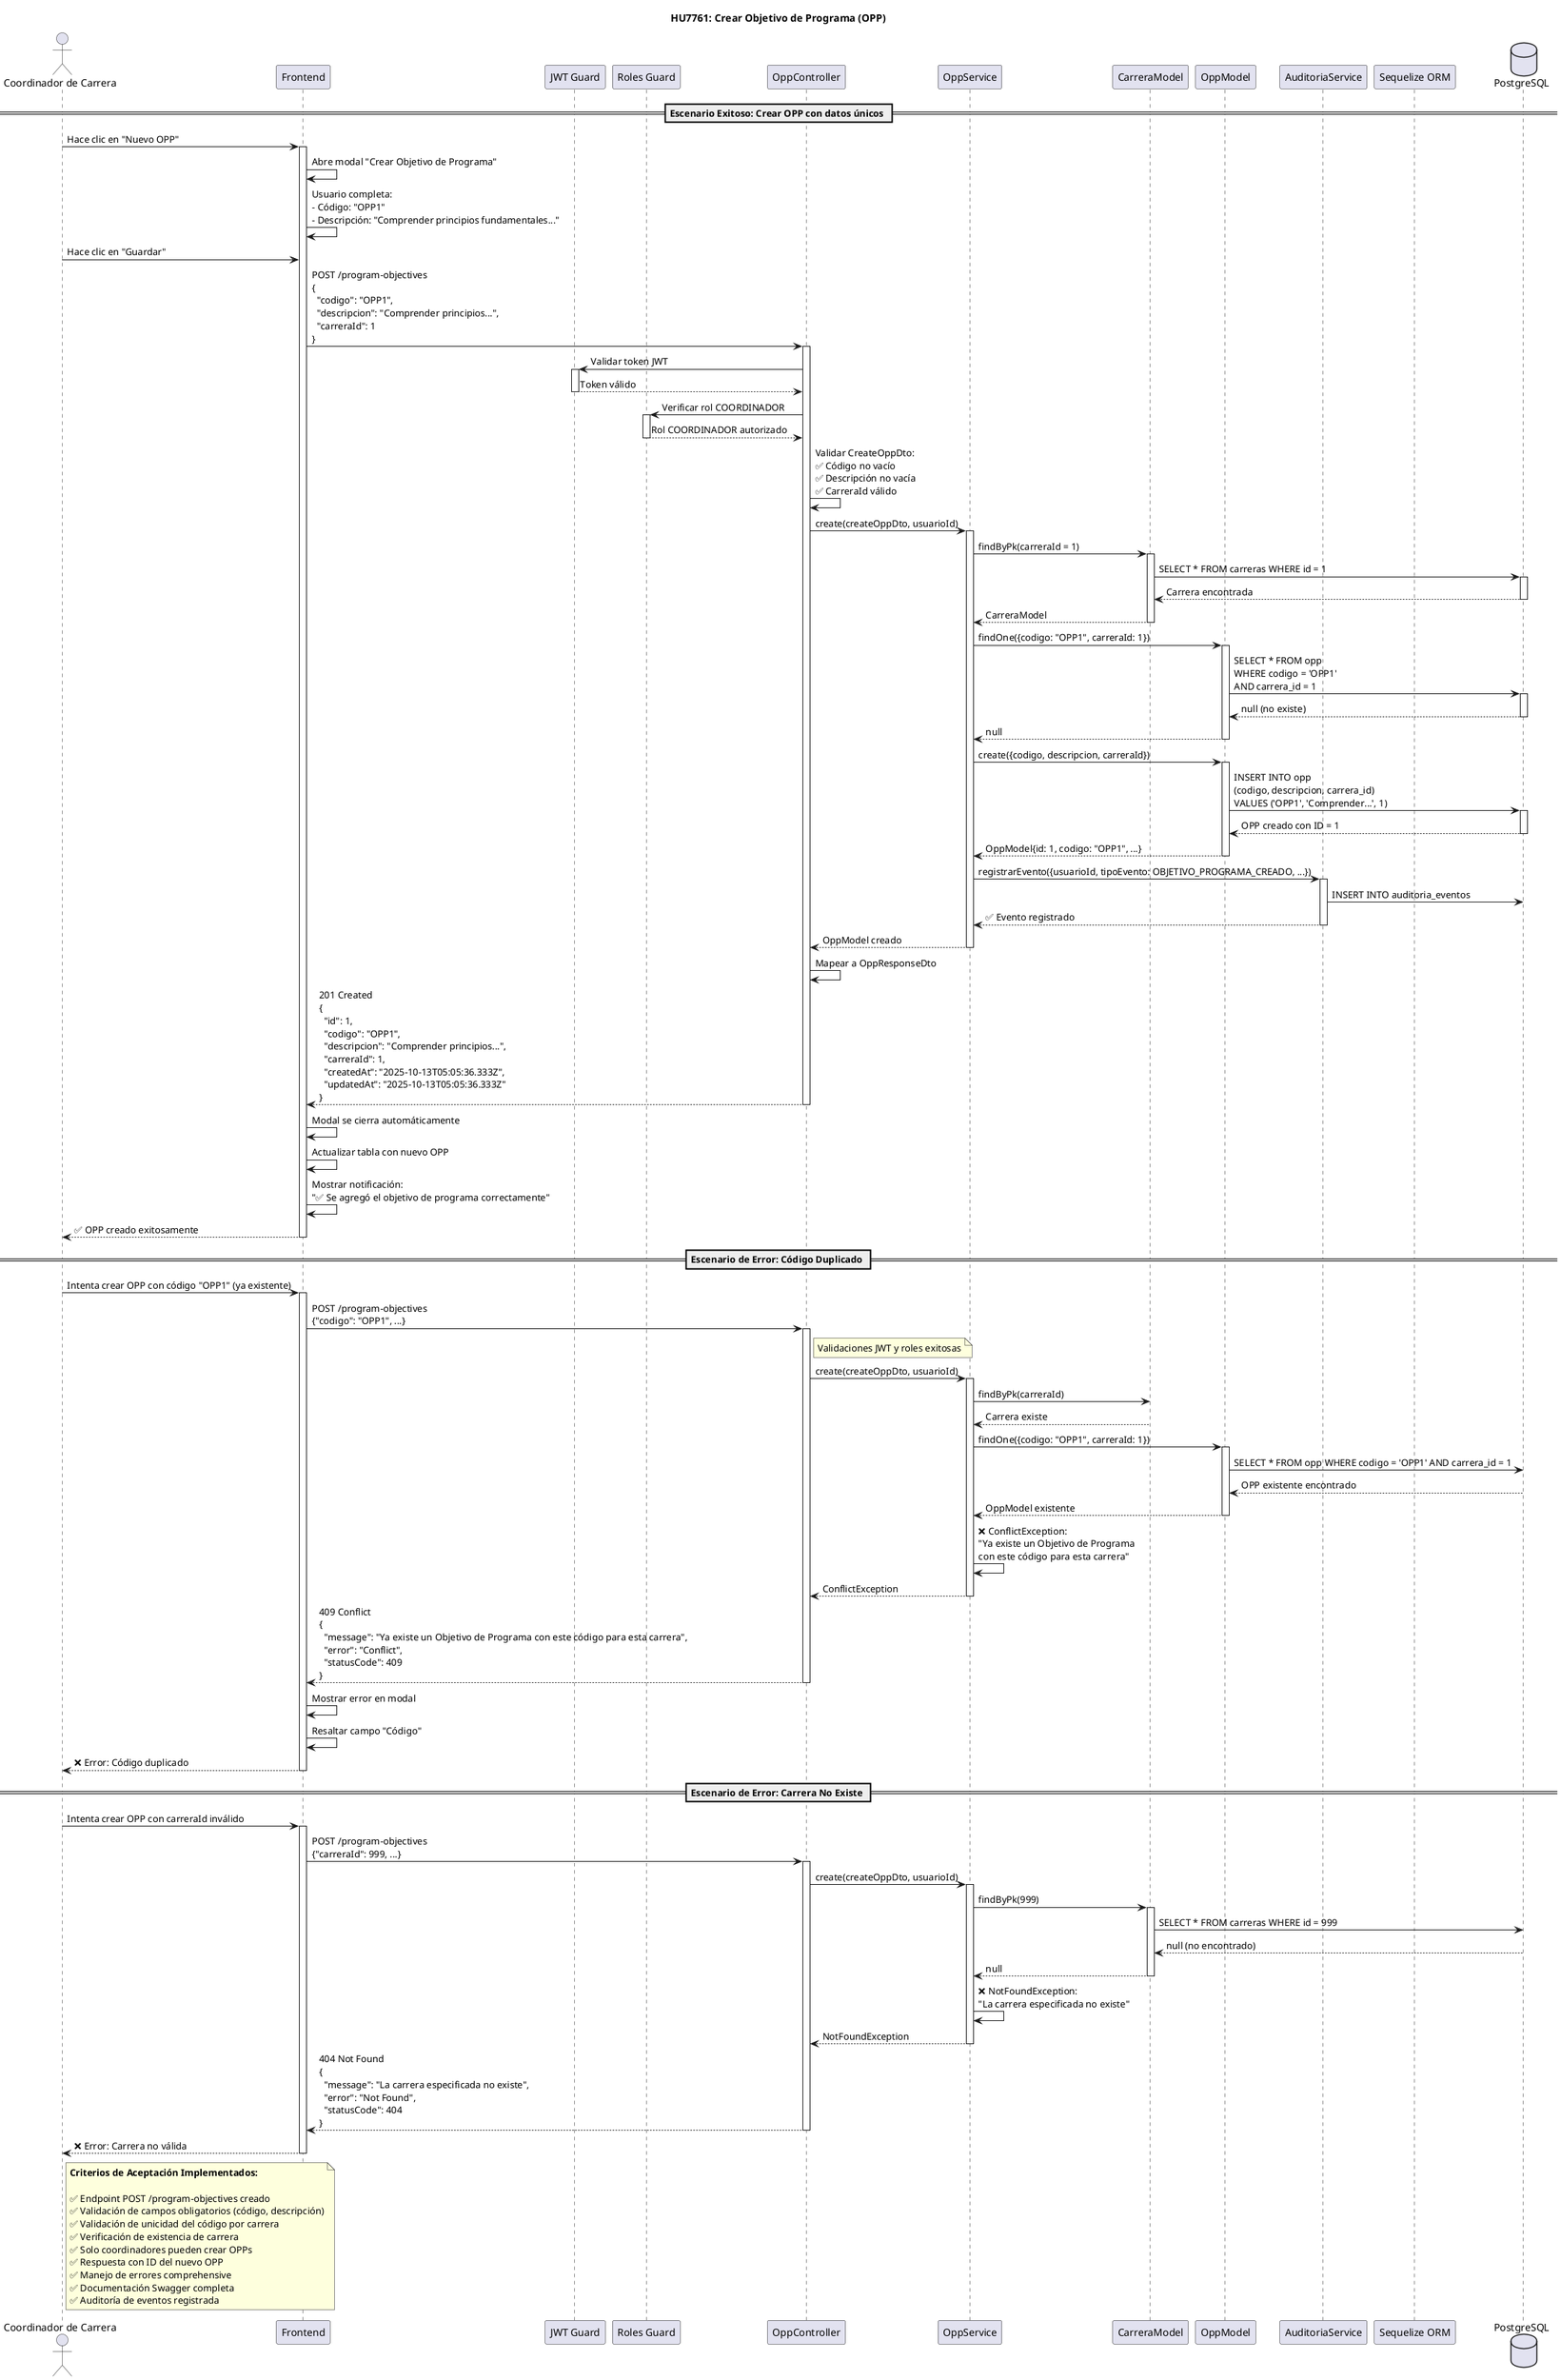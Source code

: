 @startuml HU7761 - Crear Objetivo de Programa

title HU7761: Crear Objetivo de Programa (OPP)

actor "Coordinador de Carrera" as COO
participant "Frontend" as FE
participant "JWT Guard" as JWT
participant "Roles Guard" as RG
participant "OppController" as OC
participant "OppService" as OS
participant "CarreraModel" as CM
participant "OppModel" as OM
participant "AuditoriaService" as AS
participant "Sequelize ORM" as ORM
database "PostgreSQL" as DB

== Escenario Exitoso: Crear OPP con datos únicos ==

COO -> FE: Hace clic en "Nuevo OPP"
activate FE

FE -> FE: Abre modal "Crear Objetivo de Programa"
FE -> FE: Usuario completa:\n- Código: "OPP1"\n- Descripción: "Comprender principios fundamentales..."

COO -> FE: Hace clic en "Guardar"

FE -> OC: POST /program-objectives\n{\n  "codigo": "OPP1",\n  "descripcion": "Comprender principios...",\n  "carreraId": 1\n}
activate OC

OC -> JWT: Validar token JWT
activate JWT
JWT --> OC: Token válido
deactivate JWT

OC -> RG: Verificar rol COORDINADOR
activate RG
RG --> OC: Rol COORDINADOR autorizado
deactivate RG

OC -> OC: Validar CreateOppDto:\n✅ Código no vacío\n✅ Descripción no vacía\n✅ CarreraId válido

OC -> OS: create(createOppDto, usuarioId)
activate OS

OS -> CM: findByPk(carreraId = 1)
activate CM
CM -> DB: SELECT * FROM carreras WHERE id = 1
activate DB
DB --> CM: Carrera encontrada
deactivate DB
CM --> OS: CarreraModel
deactivate CM

OS -> OM: findOne({codigo: "OPP1", carreraId: 1})
activate OM
OM -> DB: SELECT * FROM opp\nWHERE codigo = 'OPP1'\nAND carrera_id = 1
activate DB
DB --> OM: null (no existe)
deactivate DB
OM --> OS: null
deactivate OM

OS -> OM: create({codigo, descripcion, carreraId})
activate OM
OM -> DB: INSERT INTO opp\n(codigo, descripcion, carrera_id)\nVALUES ('OPP1', 'Comprender...', 1)
activate DB
DB --> OM: OPP creado con ID = 1
deactivate DB
OM --> OS: OppModel{id: 1, codigo: "OPP1", ...}
deactivate OM

OS -> AS: registrarEvento({usuarioId, tipoEvento: OBJETIVO_PROGRAMA_CREADO, ...})
activate AS
AS -> DB: INSERT INTO auditoria_eventos
AS --> OS: ✅ Evento registrado
deactivate AS

OS --> OC: OppModel creado
deactivate OS

OC -> OC: Mapear a OppResponseDto

OC --> FE: 201 Created\n{\n  "id": 1,\n  "codigo": "OPP1",\n  "descripcion": "Comprender principios...",\n  "carreraId": 1,\n  "createdAt": "2025-10-13T05:05:36.333Z",\n  "updatedAt": "2025-10-13T05:05:36.333Z"\n}
deactivate OC

FE -> FE: Modal se cierra automáticamente
FE -> FE: Actualizar tabla con nuevo OPP
FE -> FE: Mostrar notificación:\n"✅ Se agregó el objetivo de programa correctamente"
FE --> COO: ✅ OPP creado exitosamente

deactivate FE

== Escenario de Error: Código Duplicado ==

COO -> FE: Intenta crear OPP con código "OPP1" (ya existente)
activate FE

FE -> OC: POST /program-objectives\n{"codigo": "OPP1", ...}
activate OC

note right of OC: Validaciones JWT y roles exitosas

OC -> OS: create(createOppDto, usuarioId)
activate OS

OS -> CM: findByPk(carreraId)
CM --> OS: Carrera existe

OS -> OM: findOne({codigo: "OPP1", carreraId: 1})
activate OM
OM -> DB: SELECT * FROM opp WHERE codigo = 'OPP1' AND carrera_id = 1
DB --> OM: OPP existente encontrado
OM --> OS: OppModel existente
deactivate OM

OS -> OS: ❌ ConflictException:\n"Ya existe un Objetivo de Programa\ncon este código para esta carrera"
OS --> OC: ConflictException
deactivate OS

OC --> FE: 409 Conflict\n{\n  "message": "Ya existe un Objetivo de Programa con este código para esta carrera",\n  "error": "Conflict",\n  "statusCode": 409\n}
deactivate OC

FE -> FE: Mostrar error en modal
FE -> FE: Resaltar campo "Código"
FE --> COO: ❌ Error: Código duplicado

deactivate FE

== Escenario de Error: Carrera No Existe ==

COO -> FE: Intenta crear OPP con carreraId inválido
activate FE

FE -> OC: POST /program-objectives\n{"carreraId": 999, ...}
activate OC

OC -> OS: create(createOppDto, usuarioId)
activate OS

OS -> CM: findByPk(999)
activate CM
CM -> DB: SELECT * FROM carreras WHERE id = 999
DB --> CM: null (no encontrado)
CM --> OS: null
deactivate CM

OS -> OS: ❌ NotFoundException:\n"La carrera especificada no existe"
OS --> OC: NotFoundException
deactivate OS

OC --> FE: 404 Not Found\n{\n  "message": "La carrera especificada no existe",\n  "error": "Not Found",\n  "statusCode": 404\n}
deactivate OC

FE --> COO: ❌ Error: Carrera no válida

deactivate FE

note right of COO
  **Criterios de Aceptación Implementados:**
  
  ✅ Endpoint POST /program-objectives creado
  ✅ Validación de campos obligatorios (código, descripción)
  ✅ Validación de unicidad del código por carrera
  ✅ Verificación de existencia de carrera
  ✅ Solo coordinadores pueden crear OPPs
  ✅ Respuesta con ID del nuevo OPP
  ✅ Manejo de errores comprehensive
  ✅ Documentación Swagger completa
  ✅ Auditoría de eventos registrada
end note

@enduml